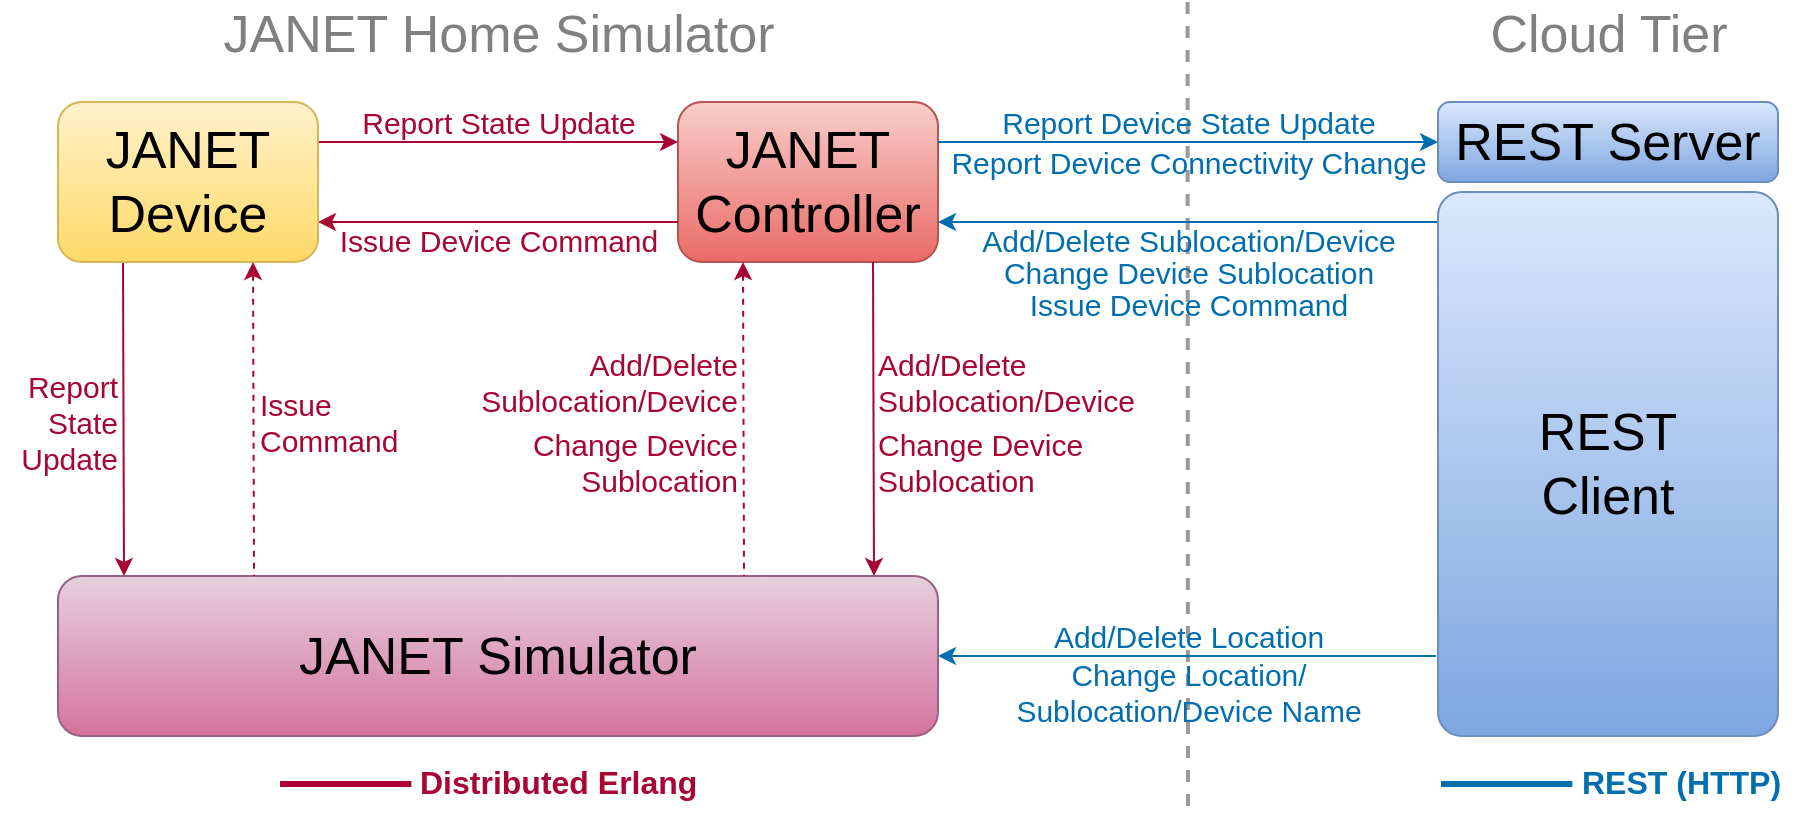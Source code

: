 <mxfile version="15.6.8" type="device"><diagram id="Igf59TscjJJXWhDFvwaQ" name="Page-1"><mxGraphModel dx="1145" dy="393" grid="1" gridSize="10" guides="1" tooltips="1" connect="1" arrows="1" fold="1" page="1" pageScale="1" pageWidth="827" pageHeight="1169" math="0" shadow="0"><root><mxCell id="0"/><mxCell id="1" parent="0"/><mxCell id="2XrdaQ75FFfulZWN-kYW-1" value="JANET Controller" style="rounded=1;whiteSpace=wrap;html=1;gradientColor=#ea6b66;fillColor=#f8cecc;strokeColor=#b85450;strokeWidth=1;fontSize=26;" vertex="1" parent="1"><mxGeometry x="339" y="51" width="130" height="80" as="geometry"/></mxCell><mxCell id="2XrdaQ75FFfulZWN-kYW-2" value="Report State Update" style="rounded=0;orthogonalLoop=1;jettySize=auto;html=1;fontSize=15;labelBackgroundColor=none;labelPosition=center;verticalLabelPosition=top;align=center;verticalAlign=bottom;spacingTop=0;spacingBottom=-2;exitX=1;exitY=0.25;exitDx=0;exitDy=0;entryX=0;entryY=0.25;entryDx=0;entryDy=0;strokeColor=#A80532;fontColor=#A80532;" edge="1" parent="1" source="2XrdaQ75FFfulZWN-kYW-5" target="2XrdaQ75FFfulZWN-kYW-1"><mxGeometry relative="1" as="geometry"><mxPoint x="179" y="81" as="sourcePoint"/><mxPoint x="329" y="81" as="targetPoint"/></mxGeometry></mxCell><mxCell id="2XrdaQ75FFfulZWN-kYW-3" value="Issue Device Command" style="rounded=0;orthogonalLoop=1;jettySize=auto;html=1;labelBackgroundColor=none;fontSize=15;labelPosition=center;verticalLabelPosition=bottom;align=center;verticalAlign=top;spacingTop=-6;spacingBottom=0;entryX=1;entryY=0.75;entryDx=0;entryDy=0;exitX=0;exitY=0.75;exitDx=0;exitDy=0;strokeColor=#A80532;fontColor=#A80532;" edge="1" parent="1" source="2XrdaQ75FFfulZWN-kYW-1" target="2XrdaQ75FFfulZWN-kYW-5"><mxGeometry relative="1" as="geometry"><mxPoint x="339" y="151" as="sourcePoint"/><mxPoint x="169" y="151" as="targetPoint"/></mxGeometry></mxCell><mxCell id="2XrdaQ75FFfulZWN-kYW-4" style="rounded=0;orthogonalLoop=1;jettySize=auto;html=1;exitX=0.25;exitY=1;exitDx=0;exitDy=0;labelBackgroundColor=none;fontSize=15;startArrow=none;startFill=0;strokeColor=#A80532;" edge="1" parent="1" source="2XrdaQ75FFfulZWN-kYW-5"><mxGeometry relative="1" as="geometry"><mxPoint x="62" y="288" as="targetPoint"/><mxPoint x="71.5" y="171" as="sourcePoint"/></mxGeometry></mxCell><mxCell id="2XrdaQ75FFfulZWN-kYW-5" value="JANET Device" style="rounded=1;whiteSpace=wrap;html=1;gradientColor=#ffd966;fillColor=#fff2cc;strokeColor=#d6b656;strokeWidth=1;fontSize=26;" vertex="1" parent="1"><mxGeometry x="29" y="51" width="130" height="80" as="geometry"/></mxCell><mxCell id="2XrdaQ75FFfulZWN-kYW-6" value="JANET Simulator" style="rounded=1;whiteSpace=wrap;html=1;gradientColor=#d5739d;fillColor=#e6d0de;strokeColor=#996185;strokeWidth=1;fontSize=26;" vertex="1" parent="1"><mxGeometry x="29" y="288" width="440" height="80" as="geometry"/></mxCell><mxCell id="2XrdaQ75FFfulZWN-kYW-7" style="rounded=0;orthogonalLoop=1;jettySize=auto;html=1;dashed=1;labelBackgroundColor=none;fontSize=15;startArrow=classic;startFill=1;endArrow=none;endFill=0;exitX=0.75;exitY=1;exitDx=0;exitDy=0;strokeColor=#A80532;" edge="1" parent="1" source="2XrdaQ75FFfulZWN-kYW-5"><mxGeometry relative="1" as="geometry"><mxPoint x="127" y="288" as="targetPoint"/><mxPoint x="136.5" y="171" as="sourcePoint"/></mxGeometry></mxCell><mxCell id="2XrdaQ75FFfulZWN-kYW-8" value="Report&lt;br&gt;State&lt;br&gt;Update" style="text;html=1;align=right;verticalAlign=middle;resizable=0;points=[];autosize=1;strokeColor=none;fillColor=none;fontSize=15;fontColor=#A80532;" vertex="1" parent="1"><mxGeometry y="181" width="60" height="60" as="geometry"/></mxCell><mxCell id="2XrdaQ75FFfulZWN-kYW-9" value="Issue&lt;br&gt;Command" style="text;html=1;align=left;verticalAlign=middle;resizable=0;points=[];autosize=1;strokeColor=none;fillColor=none;fontSize=15;fontColor=#A80532;" vertex="1" parent="1"><mxGeometry x="128" y="191" width="90" height="40" as="geometry"/></mxCell><mxCell id="2XrdaQ75FFfulZWN-kYW-10" style="rounded=0;orthogonalLoop=1;jettySize=auto;html=1;exitX=0.75;exitY=1;exitDx=0;exitDy=0;labelBackgroundColor=none;fontSize=15;startArrow=none;startFill=0;strokeColor=#A80532;" edge="1" parent="1" source="2XrdaQ75FFfulZWN-kYW-1"><mxGeometry relative="1" as="geometry"><mxPoint x="437" y="288" as="targetPoint"/><mxPoint x="436.5" y="171" as="sourcePoint"/></mxGeometry></mxCell><mxCell id="2XrdaQ75FFfulZWN-kYW-11" value="Add/Delete&lt;br&gt;Sublocation/Device" style="text;html=1;align=left;verticalAlign=middle;resizable=0;points=[];autosize=1;strokeColor=none;fillColor=none;fontSize=15;fontColor=#A80532;" vertex="1" parent="1"><mxGeometry x="437" y="171" width="140" height="40" as="geometry"/></mxCell><mxCell id="2XrdaQ75FFfulZWN-kYW-12" style="rounded=0;orthogonalLoop=1;jettySize=auto;html=1;exitX=0.25;exitY=1;exitDx=0;exitDy=0;dashed=1;labelBackgroundColor=none;fontSize=15;startArrow=classic;startFill=1;endArrow=none;endFill=0;strokeColor=#A80532;" edge="1" parent="1" source="2XrdaQ75FFfulZWN-kYW-1"><mxGeometry relative="1" as="geometry"><mxPoint x="372" y="288" as="targetPoint"/><mxPoint x="371.5" y="171" as="sourcePoint"/></mxGeometry></mxCell><mxCell id="2XrdaQ75FFfulZWN-kYW-13" style="edgeStyle=none;rounded=0;orthogonalLoop=1;jettySize=auto;html=1;fontSize=18;endArrow=none;endFill=0;strokeWidth=2;dashed=1;strokeColor=#999999;" edge="1" parent="1"><mxGeometry x="512.65" y="-92" as="geometry"><mxPoint x="593.79" y="1" as="sourcePoint"/><mxPoint x="594" y="406" as="targetPoint"/></mxGeometry></mxCell><mxCell id="2XrdaQ75FFfulZWN-kYW-14" value="Change Device&lt;br&gt;Sublocation" style="text;html=1;align=left;verticalAlign=middle;resizable=0;points=[];autosize=1;strokeColor=none;fillColor=none;fontSize=15;fontColor=#A80532;" vertex="1" parent="1"><mxGeometry x="437" y="211" width="120" height="40" as="geometry"/></mxCell><mxCell id="2XrdaQ75FFfulZWN-kYW-15" value="REST Server" style="rounded=1;whiteSpace=wrap;html=1;gradientColor=#7ea6e0;fillColor=#dae8fc;strokeColor=#6c8ebf;strokeWidth=1;fontSize=26;" vertex="1" parent="1"><mxGeometry x="719" y="51" width="170" height="40" as="geometry"/></mxCell><mxCell id="2XrdaQ75FFfulZWN-kYW-16" value="" style="rounded=0;orthogonalLoop=1;jettySize=auto;html=1;fontSize=15;labelBackgroundColor=none;labelPosition=center;verticalLabelPosition=top;align=center;verticalAlign=bottom;spacingTop=0;spacingBottom=-2;entryX=1;entryY=0.75;entryDx=0;entryDy=0;fontColor=#006EAF;strokeColor=#006EAF;" edge="1" parent="1" target="2XrdaQ75FFfulZWN-kYW-1"><mxGeometry relative="1" as="geometry"><mxPoint x="719" y="111" as="sourcePoint"/><mxPoint x="479" y="101" as="targetPoint"/></mxGeometry></mxCell><mxCell id="2XrdaQ75FFfulZWN-kYW-17" value="REST&lt;br&gt;Client" style="rounded=1;whiteSpace=wrap;html=1;gradientColor=#7ea6e0;fillColor=#dae8fc;strokeColor=#6c8ebf;strokeWidth=1;fontSize=26;arcSize=7;" vertex="1" parent="1"><mxGeometry x="719" y="96" width="170" height="272" as="geometry"/></mxCell><mxCell id="2XrdaQ75FFfulZWN-kYW-18" value="Report Device State Update" style="rounded=0;orthogonalLoop=1;jettySize=auto;html=1;fontSize=15;labelBackgroundColor=none;labelPosition=center;verticalLabelPosition=top;align=center;verticalAlign=bottom;spacingTop=0;spacingBottom=-2;exitX=1;exitY=0.25;exitDx=0;exitDy=0;entryX=0;entryY=0.5;entryDx=0;entryDy=0;strokeColor=#006EAF;fontColor=#006EAF;" edge="1" parent="1" source="2XrdaQ75FFfulZWN-kYW-1" target="2XrdaQ75FFfulZWN-kYW-15"><mxGeometry relative="1" as="geometry"><mxPoint x="449" y="21" as="sourcePoint"/><mxPoint x="619" y="21" as="targetPoint"/></mxGeometry></mxCell><mxCell id="2XrdaQ75FFfulZWN-kYW-19" value="" style="rounded=0;orthogonalLoop=1;jettySize=auto;html=1;entryX=1;entryY=0.5;entryDx=0;entryDy=0;fontSize=15;labelBackgroundColor=none;labelPosition=center;verticalLabelPosition=top;align=center;verticalAlign=bottom;spacingTop=0;spacingBottom=-2;fontColor=#006EAF;strokeColor=#006EAF;" edge="1" parent="1" target="2XrdaQ75FFfulZWN-kYW-6"><mxGeometry relative="1" as="geometry"><mxPoint x="718" y="328" as="sourcePoint"/><mxPoint x="469.64" y="321.08" as="targetPoint"/></mxGeometry></mxCell><mxCell id="2XrdaQ75FFfulZWN-kYW-20" value="Add/Delete Location" style="text;html=1;align=center;verticalAlign=middle;resizable=0;points=[];autosize=1;strokeColor=none;fillColor=none;fontSize=15;fontColor=#006EAF;" vertex="1" parent="1"><mxGeometry x="519" y="308" width="150" height="20" as="geometry"/></mxCell><mxCell id="2XrdaQ75FFfulZWN-kYW-21" value="Change Location/&lt;br&gt;Sublocation/Device Name" style="text;html=1;align=center;verticalAlign=middle;resizable=0;points=[];autosize=1;strokeColor=none;fillColor=none;fontSize=15;fontColor=#006EAF;" vertex="1" parent="1"><mxGeometry x="499" y="326" width="190" height="40" as="geometry"/></mxCell><mxCell id="2XrdaQ75FFfulZWN-kYW-22" value="Issue Device Command" style="text;html=1;align=center;verticalAlign=middle;resizable=0;points=[];autosize=1;strokeColor=none;fillColor=none;fontSize=15;fontColor=#006EAF;" vertex="1" parent="1"><mxGeometry x="509" y="142" width="170" height="20" as="geometry"/></mxCell><mxCell id="2XrdaQ75FFfulZWN-kYW-23" value="Add/Delete Sublocation/Device" style="text;html=1;align=center;verticalAlign=middle;resizable=0;points=[];autosize=1;strokeColor=none;fillColor=none;fontSize=15;fontColor=#006EAF;" vertex="1" parent="1"><mxGeometry x="484" y="110" width="220" height="20" as="geometry"/></mxCell><mxCell id="2XrdaQ75FFfulZWN-kYW-24" value="Change Device Sublocation" style="text;html=1;align=center;verticalAlign=middle;resizable=0;points=[];autosize=1;strokeColor=none;fillColor=none;fontSize=15;fontColor=#006EAF;" vertex="1" parent="1"><mxGeometry x="494" y="126" width="200" height="20" as="geometry"/></mxCell><mxCell id="2XrdaQ75FFfulZWN-kYW-25" value="" style="group" vertex="1" connectable="0" parent="1"><mxGeometry x="230" y="171" width="140" height="80" as="geometry"/></mxCell><mxCell id="2XrdaQ75FFfulZWN-kYW-26" value="Add/Delete&lt;br&gt;Sublocation/Device" style="text;html=1;align=right;verticalAlign=middle;resizable=0;points=[];autosize=1;strokeColor=none;fillColor=none;fontSize=15;fontColor=#A80532;" vertex="1" parent="2XrdaQ75FFfulZWN-kYW-25"><mxGeometry width="140" height="40" as="geometry"/></mxCell><mxCell id="2XrdaQ75FFfulZWN-kYW-27" value="Change Device&lt;br&gt;Sublocation" style="text;html=1;align=right;verticalAlign=middle;resizable=0;points=[];autosize=1;strokeColor=none;fillColor=none;fontSize=15;fontColor=#A80532;" vertex="1" parent="2XrdaQ75FFfulZWN-kYW-25"><mxGeometry x="20" y="40" width="120" height="40" as="geometry"/></mxCell><mxCell id="2XrdaQ75FFfulZWN-kYW-28" value="&lt;font style=&quot;font-size: 26px;&quot;&gt;Cloud Tier&lt;/font&gt;" style="text;html=1;align=center;verticalAlign=top;resizable=0;points=[];autosize=1;strokeColor=none;fillColor=none;fontSize=26;fontColor=#808080;spacingTop=-6;" vertex="1" parent="1"><mxGeometry x="739" y="1" width="130" height="30" as="geometry"/></mxCell><mxCell id="2XrdaQ75FFfulZWN-kYW-29" value="&lt;font style=&quot;font-size: 26px;&quot;&gt;JANET Home Simulator&lt;/font&gt;" style="text;html=1;align=center;verticalAlign=top;resizable=0;points=[];autosize=1;strokeColor=none;fillColor=none;fontSize=26;fontColor=#808080;spacingTop=-6;" vertex="1" parent="1"><mxGeometry x="104" y="1" width="290" height="30" as="geometry"/></mxCell><mxCell id="2XrdaQ75FFfulZWN-kYW-30" value="" style="group" vertex="1" connectable="0" parent="1"><mxGeometry x="720.5" y="381" width="178" height="20" as="geometry"/></mxCell><mxCell id="2XrdaQ75FFfulZWN-kYW-31" value="" style="endArrow=none;html=1;fontFamily=Verdana;fontSize=600;fontColor=#666666;startSize=10;endSize=10;strokeColor=#006EAF;strokeWidth=3;" edge="1" parent="2XrdaQ75FFfulZWN-kYW-30"><mxGeometry x="-84.29" y="-4" width="50" height="50" as="geometry"><mxPoint y="11" as="sourcePoint"/><mxPoint x="65.71" y="11" as="targetPoint"/></mxGeometry></mxCell><mxCell id="2XrdaQ75FFfulZWN-kYW-32" value="REST (HTTP)" style="text;html=1;align=left;verticalAlign=middle;resizable=0;points=[];autosize=1;strokeColor=none;fillColor=none;fontSize=16;fontColor=#006EAF;rotation=0;fontStyle=1" vertex="1" parent="2XrdaQ75FFfulZWN-kYW-30"><mxGeometry x="68" width="110" height="20" as="geometry"/></mxCell><mxCell id="2XrdaQ75FFfulZWN-kYW-33" value="" style="group" vertex="1" connectable="0" parent="1"><mxGeometry x="140" y="381" width="218" height="20" as="geometry"/></mxCell><mxCell id="2XrdaQ75FFfulZWN-kYW-34" value="" style="endArrow=none;html=1;fontFamily=Verdana;fontSize=600;fontColor=#666666;startSize=10;endSize=10;strokeColor=#A80532;strokeWidth=3;" edge="1" parent="2XrdaQ75FFfulZWN-kYW-33"><mxGeometry x="-84.29" y="-4" width="50" height="50" as="geometry"><mxPoint y="11" as="sourcePoint"/><mxPoint x="65.71" y="11" as="targetPoint"/></mxGeometry></mxCell><mxCell id="2XrdaQ75FFfulZWN-kYW-35" value="Distributed Erlang" style="text;html=1;align=left;verticalAlign=middle;resizable=0;points=[];autosize=1;strokeColor=none;fillColor=none;fontSize=16;fontColor=#A80532;rotation=0;fontStyle=1" vertex="1" parent="2XrdaQ75FFfulZWN-kYW-33"><mxGeometry x="68" width="150" height="20" as="geometry"/></mxCell><mxCell id="2XrdaQ75FFfulZWN-kYW-36" value="Report Device Connectivity Change" style="text;html=1;align=center;verticalAlign=middle;resizable=0;points=[];autosize=1;strokeColor=none;fillColor=none;fontSize=15;fontColor=#006EAF;" vertex="1" parent="1"><mxGeometry x="469" y="71" width="250" height="20" as="geometry"/></mxCell></root></mxGraphModel></diagram></mxfile>